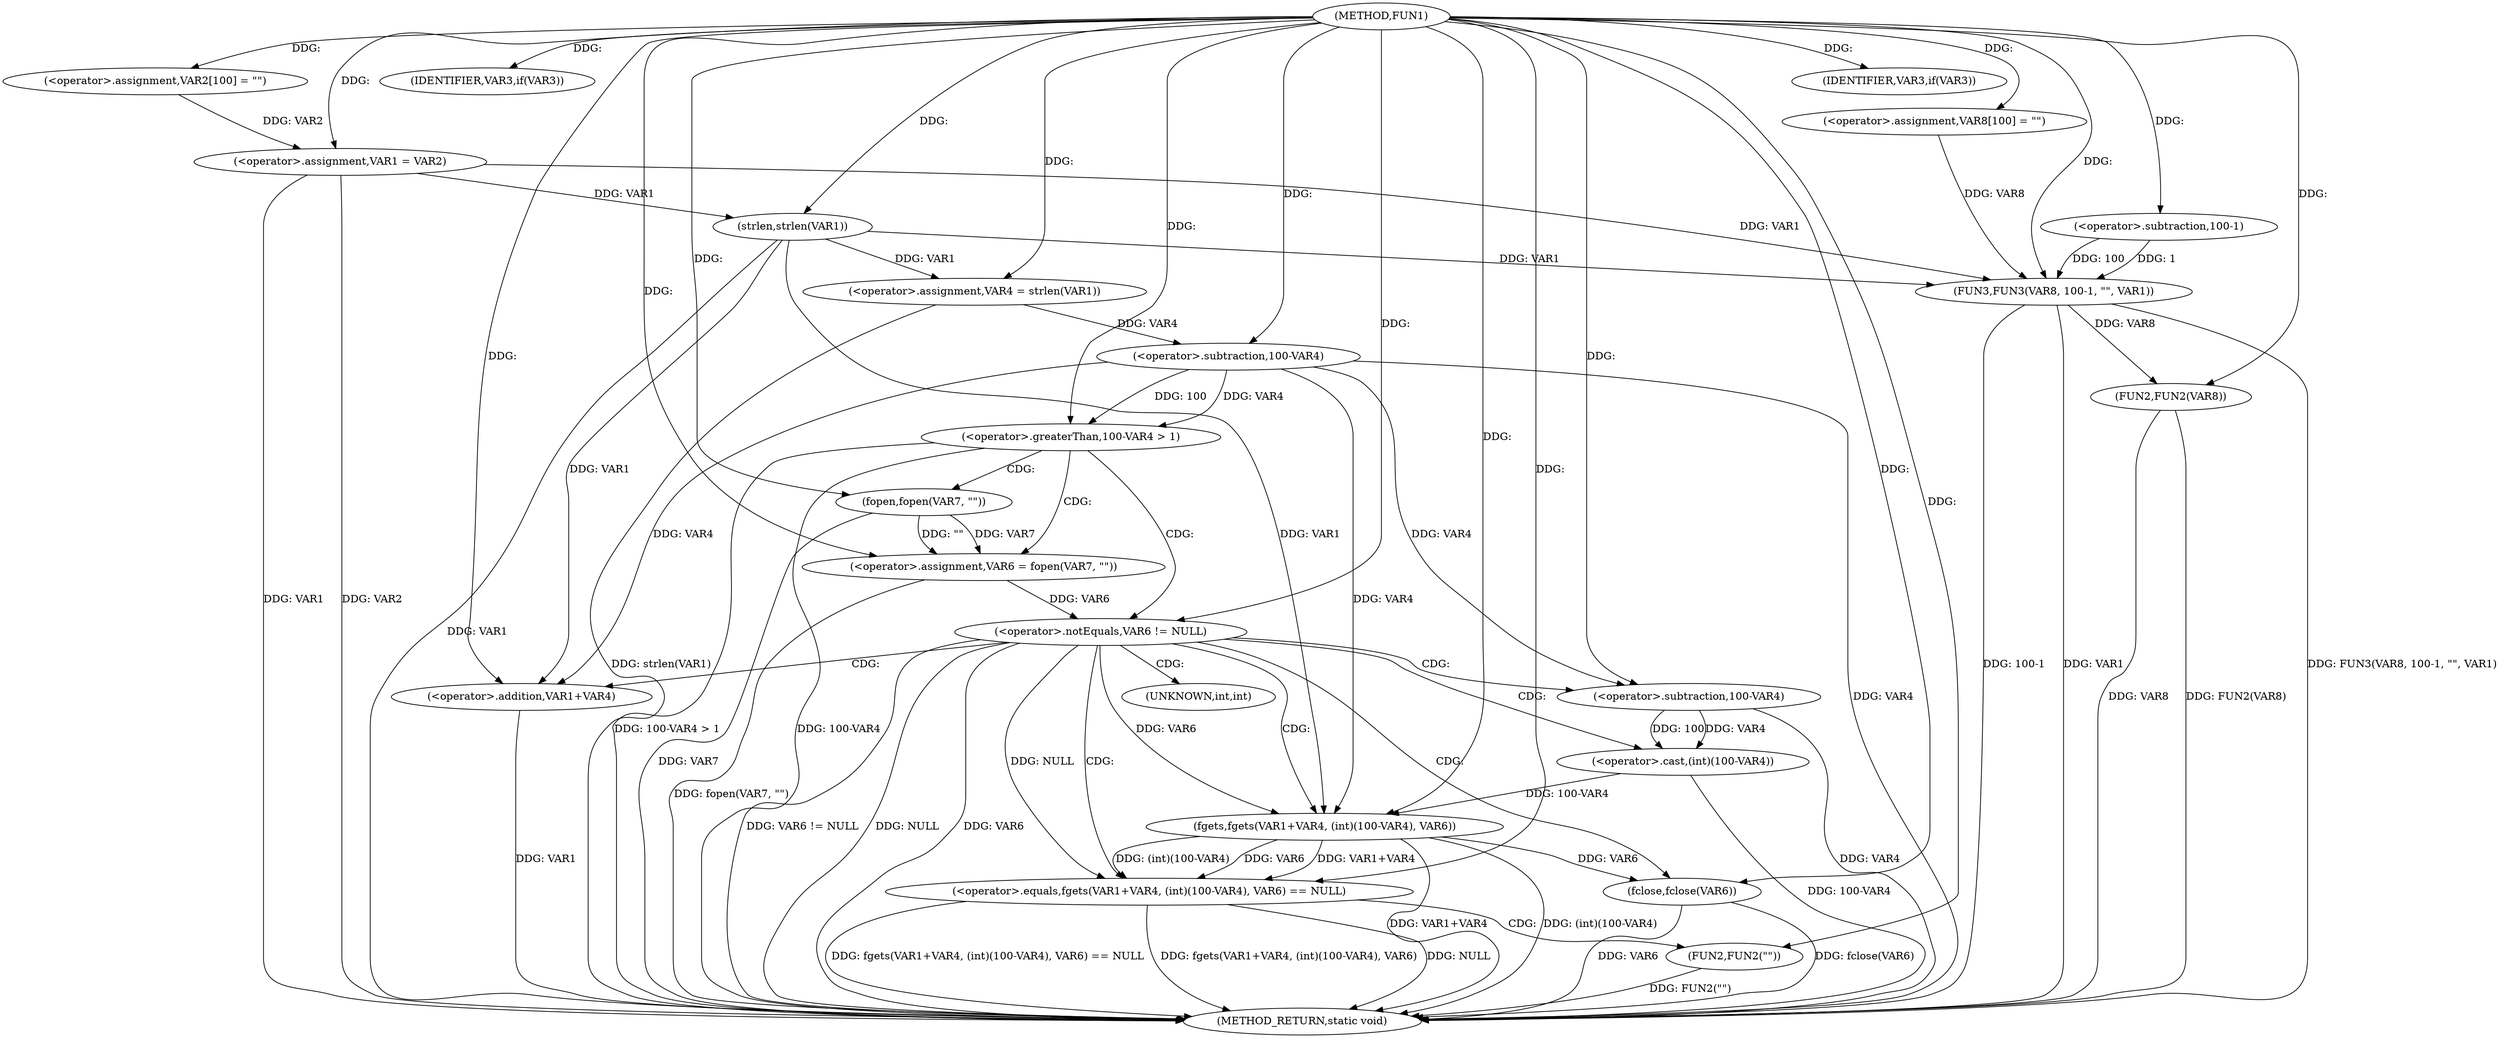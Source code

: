 digraph FUN1 {  
"1000100" [label = "(METHOD,FUN1)" ]
"1000172" [label = "(METHOD_RETURN,static void)" ]
"1000104" [label = "(<operator>.assignment,VAR2[100] = \"\")" ]
"1000107" [label = "(<operator>.assignment,VAR1 = VAR2)" ]
"1000111" [label = "(IDENTIFIER,VAR3,if(VAR3))" ]
"1000115" [label = "(<operator>.assignment,VAR4 = strlen(VAR1))" ]
"1000117" [label = "(strlen,strlen(VAR1))" ]
"1000121" [label = "(<operator>.greaterThan,100-VAR4 > 1)" ]
"1000122" [label = "(<operator>.subtraction,100-VAR4)" ]
"1000127" [label = "(<operator>.assignment,VAR6 = fopen(VAR7, \"\"))" ]
"1000129" [label = "(fopen,fopen(VAR7, \"\"))" ]
"1000133" [label = "(<operator>.notEquals,VAR6 != NULL)" ]
"1000138" [label = "(<operator>.equals,fgets(VAR1+VAR4, (int)(100-VAR4), VAR6) == NULL)" ]
"1000139" [label = "(fgets,fgets(VAR1+VAR4, (int)(100-VAR4), VAR6))" ]
"1000140" [label = "(<operator>.addition,VAR1+VAR4)" ]
"1000143" [label = "(<operator>.cast,(int)(100-VAR4))" ]
"1000145" [label = "(<operator>.subtraction,100-VAR4)" ]
"1000151" [label = "(FUN2,FUN2(\"\"))" ]
"1000153" [label = "(fclose,fclose(VAR6))" ]
"1000156" [label = "(IDENTIFIER,VAR3,if(VAR3))" ]
"1000160" [label = "(<operator>.assignment,VAR8[100] = \"\")" ]
"1000163" [label = "(FUN3,FUN3(VAR8, 100-1, \"\", VAR1))" ]
"1000165" [label = "(<operator>.subtraction,100-1)" ]
"1000170" [label = "(FUN2,FUN2(VAR8))" ]
"1000144" [label = "(UNKNOWN,int,int)" ]
  "1000115" -> "1000172"  [ label = "DDG: strlen(VAR1)"] 
  "1000129" -> "1000172"  [ label = "DDG: VAR7"] 
  "1000107" -> "1000172"  [ label = "DDG: VAR1"] 
  "1000163" -> "1000172"  [ label = "DDG: VAR1"] 
  "1000139" -> "1000172"  [ label = "DDG: VAR1+VAR4"] 
  "1000138" -> "1000172"  [ label = "DDG: NULL"] 
  "1000117" -> "1000172"  [ label = "DDG: VAR1"] 
  "1000133" -> "1000172"  [ label = "DDG: VAR6 != NULL"] 
  "1000153" -> "1000172"  [ label = "DDG: VAR6"] 
  "1000133" -> "1000172"  [ label = "DDG: NULL"] 
  "1000170" -> "1000172"  [ label = "DDG: FUN2(VAR8)"] 
  "1000138" -> "1000172"  [ label = "DDG: fgets(VAR1+VAR4, (int)(100-VAR4), VAR6) == NULL"] 
  "1000163" -> "1000172"  [ label = "DDG: FUN3(VAR8, 100-1, \"\", VAR1)"] 
  "1000145" -> "1000172"  [ label = "DDG: VAR4"] 
  "1000107" -> "1000172"  [ label = "DDG: VAR2"] 
  "1000151" -> "1000172"  [ label = "DDG: FUN2(\"\")"] 
  "1000140" -> "1000172"  [ label = "DDG: VAR1"] 
  "1000138" -> "1000172"  [ label = "DDG: fgets(VAR1+VAR4, (int)(100-VAR4), VAR6)"] 
  "1000127" -> "1000172"  [ label = "DDG: fopen(VAR7, \"\")"] 
  "1000133" -> "1000172"  [ label = "DDG: VAR6"] 
  "1000121" -> "1000172"  [ label = "DDG: 100-VAR4 > 1"] 
  "1000153" -> "1000172"  [ label = "DDG: fclose(VAR6)"] 
  "1000139" -> "1000172"  [ label = "DDG: (int)(100-VAR4)"] 
  "1000121" -> "1000172"  [ label = "DDG: 100-VAR4"] 
  "1000143" -> "1000172"  [ label = "DDG: 100-VAR4"] 
  "1000170" -> "1000172"  [ label = "DDG: VAR8"] 
  "1000122" -> "1000172"  [ label = "DDG: VAR4"] 
  "1000163" -> "1000172"  [ label = "DDG: 100-1"] 
  "1000100" -> "1000104"  [ label = "DDG: "] 
  "1000104" -> "1000107"  [ label = "DDG: VAR2"] 
  "1000100" -> "1000107"  [ label = "DDG: "] 
  "1000100" -> "1000111"  [ label = "DDG: "] 
  "1000117" -> "1000115"  [ label = "DDG: VAR1"] 
  "1000100" -> "1000115"  [ label = "DDG: "] 
  "1000107" -> "1000117"  [ label = "DDG: VAR1"] 
  "1000100" -> "1000117"  [ label = "DDG: "] 
  "1000122" -> "1000121"  [ label = "DDG: 100"] 
  "1000122" -> "1000121"  [ label = "DDG: VAR4"] 
  "1000100" -> "1000122"  [ label = "DDG: "] 
  "1000115" -> "1000122"  [ label = "DDG: VAR4"] 
  "1000100" -> "1000121"  [ label = "DDG: "] 
  "1000129" -> "1000127"  [ label = "DDG: VAR7"] 
  "1000129" -> "1000127"  [ label = "DDG: \"\""] 
  "1000100" -> "1000127"  [ label = "DDG: "] 
  "1000100" -> "1000129"  [ label = "DDG: "] 
  "1000127" -> "1000133"  [ label = "DDG: VAR6"] 
  "1000100" -> "1000133"  [ label = "DDG: "] 
  "1000139" -> "1000138"  [ label = "DDG: VAR1+VAR4"] 
  "1000139" -> "1000138"  [ label = "DDG: (int)(100-VAR4)"] 
  "1000139" -> "1000138"  [ label = "DDG: VAR6"] 
  "1000117" -> "1000139"  [ label = "DDG: VAR1"] 
  "1000100" -> "1000139"  [ label = "DDG: "] 
  "1000122" -> "1000139"  [ label = "DDG: VAR4"] 
  "1000117" -> "1000140"  [ label = "DDG: VAR1"] 
  "1000100" -> "1000140"  [ label = "DDG: "] 
  "1000122" -> "1000140"  [ label = "DDG: VAR4"] 
  "1000143" -> "1000139"  [ label = "DDG: 100-VAR4"] 
  "1000145" -> "1000143"  [ label = "DDG: 100"] 
  "1000145" -> "1000143"  [ label = "DDG: VAR4"] 
  "1000100" -> "1000145"  [ label = "DDG: "] 
  "1000122" -> "1000145"  [ label = "DDG: VAR4"] 
  "1000133" -> "1000139"  [ label = "DDG: VAR6"] 
  "1000133" -> "1000138"  [ label = "DDG: NULL"] 
  "1000100" -> "1000138"  [ label = "DDG: "] 
  "1000100" -> "1000151"  [ label = "DDG: "] 
  "1000139" -> "1000153"  [ label = "DDG: VAR6"] 
  "1000100" -> "1000153"  [ label = "DDG: "] 
  "1000100" -> "1000156"  [ label = "DDG: "] 
  "1000100" -> "1000160"  [ label = "DDG: "] 
  "1000160" -> "1000163"  [ label = "DDG: VAR8"] 
  "1000100" -> "1000163"  [ label = "DDG: "] 
  "1000165" -> "1000163"  [ label = "DDG: 100"] 
  "1000165" -> "1000163"  [ label = "DDG: 1"] 
  "1000100" -> "1000165"  [ label = "DDG: "] 
  "1000107" -> "1000163"  [ label = "DDG: VAR1"] 
  "1000117" -> "1000163"  [ label = "DDG: VAR1"] 
  "1000163" -> "1000170"  [ label = "DDG: VAR8"] 
  "1000100" -> "1000170"  [ label = "DDG: "] 
  "1000121" -> "1000127"  [ label = "CDG: "] 
  "1000121" -> "1000129"  [ label = "CDG: "] 
  "1000121" -> "1000133"  [ label = "CDG: "] 
  "1000133" -> "1000153"  [ label = "CDG: "] 
  "1000133" -> "1000143"  [ label = "CDG: "] 
  "1000133" -> "1000145"  [ label = "CDG: "] 
  "1000133" -> "1000139"  [ label = "CDG: "] 
  "1000133" -> "1000144"  [ label = "CDG: "] 
  "1000133" -> "1000140"  [ label = "CDG: "] 
  "1000133" -> "1000138"  [ label = "CDG: "] 
  "1000138" -> "1000151"  [ label = "CDG: "] 
}
